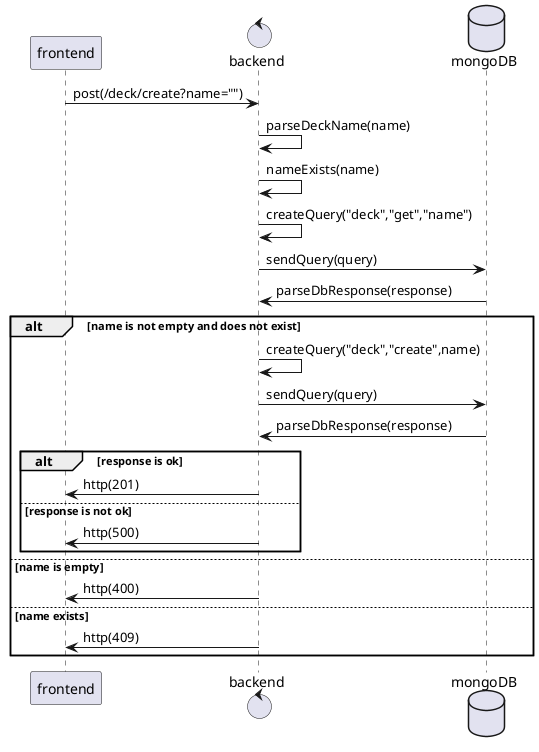 @startuml
participant frontend
control backend
database mongoDB

frontend -> backend:post(/deck/create?name="")
backend -> backend:parseDeckName(name)
backend -> backend:nameExists(name)
backend -> backend:createQuery("deck","get","name")
backend -> mongoDB:sendQuery(query)
backend <- mongoDB:parseDbResponse(response)
alt name is not empty and does not exist
  backend -> backend:createQuery("deck","create",name)
  backend -> mongoDB:sendQuery(query)
  backend <- mongoDB:parseDbResponse(response)
  alt response is ok
    backend -> frontend:http(201)
  else response is not ok
    backend -> frontend:http(500)
  end
else name is empty
  backend -> frontend:http(400)
else name exists
backend -> frontend:http(409)
end
@enduml
